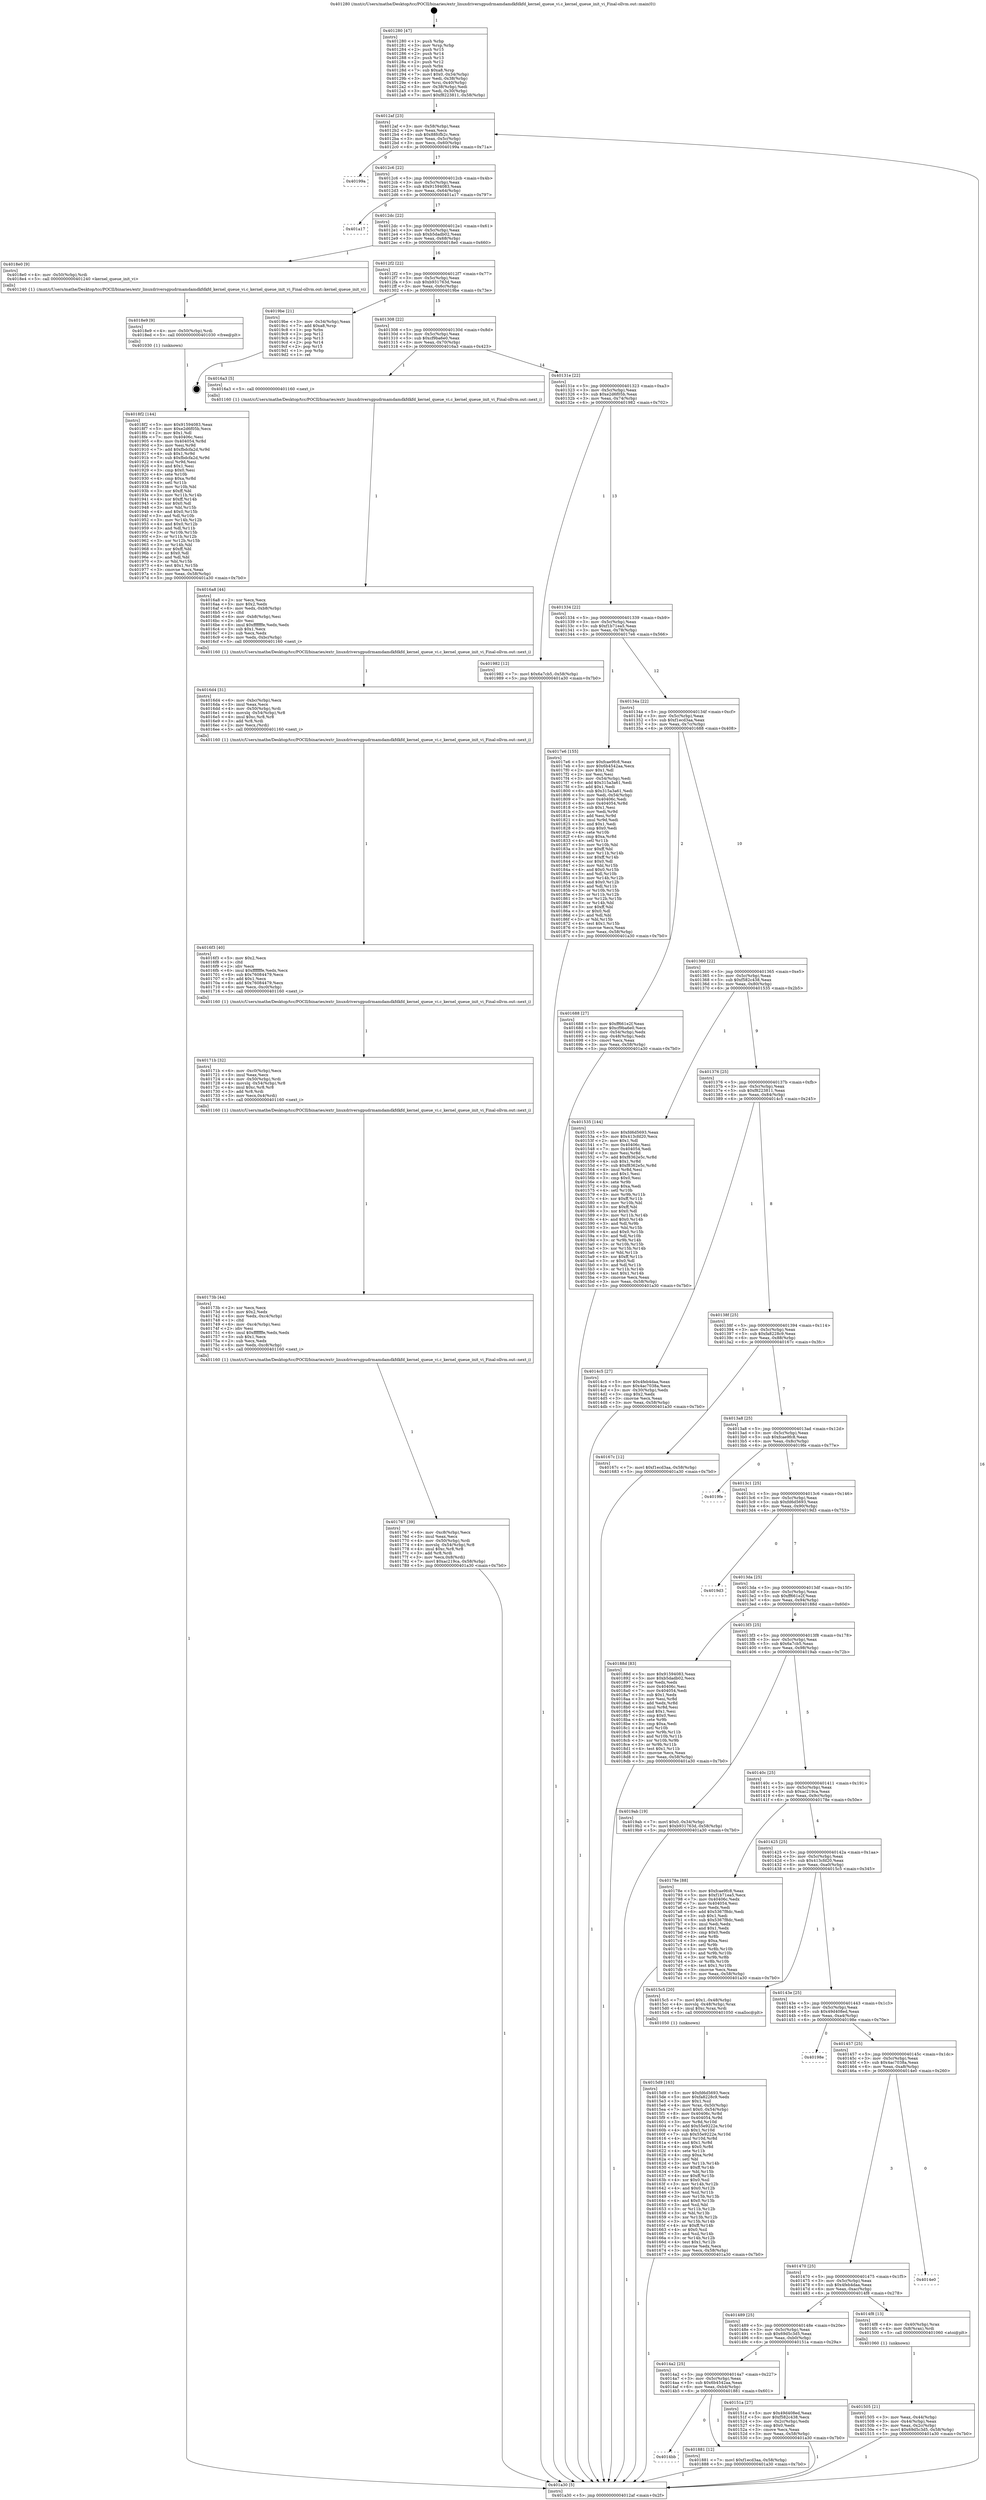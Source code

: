 digraph "0x401280" {
  label = "0x401280 (/mnt/c/Users/mathe/Desktop/tcc/POCII/binaries/extr_linuxdriversgpudrmamdamdkfdkfd_kernel_queue_vi.c_kernel_queue_init_vi_Final-ollvm.out::main(0))"
  labelloc = "t"
  node[shape=record]

  Entry [label="",width=0.3,height=0.3,shape=circle,fillcolor=black,style=filled]
  "0x4012af" [label="{
     0x4012af [23]\l
     | [instrs]\l
     &nbsp;&nbsp;0x4012af \<+3\>: mov -0x58(%rbp),%eax\l
     &nbsp;&nbsp;0x4012b2 \<+2\>: mov %eax,%ecx\l
     &nbsp;&nbsp;0x4012b4 \<+6\>: sub $0x88fcfb2c,%ecx\l
     &nbsp;&nbsp;0x4012ba \<+3\>: mov %eax,-0x5c(%rbp)\l
     &nbsp;&nbsp;0x4012bd \<+3\>: mov %ecx,-0x60(%rbp)\l
     &nbsp;&nbsp;0x4012c0 \<+6\>: je 000000000040199a \<main+0x71a\>\l
  }"]
  "0x40199a" [label="{
     0x40199a\l
  }", style=dashed]
  "0x4012c6" [label="{
     0x4012c6 [22]\l
     | [instrs]\l
     &nbsp;&nbsp;0x4012c6 \<+5\>: jmp 00000000004012cb \<main+0x4b\>\l
     &nbsp;&nbsp;0x4012cb \<+3\>: mov -0x5c(%rbp),%eax\l
     &nbsp;&nbsp;0x4012ce \<+5\>: sub $0x91594083,%eax\l
     &nbsp;&nbsp;0x4012d3 \<+3\>: mov %eax,-0x64(%rbp)\l
     &nbsp;&nbsp;0x4012d6 \<+6\>: je 0000000000401a17 \<main+0x797\>\l
  }"]
  Exit [label="",width=0.3,height=0.3,shape=circle,fillcolor=black,style=filled,peripheries=2]
  "0x401a17" [label="{
     0x401a17\l
  }", style=dashed]
  "0x4012dc" [label="{
     0x4012dc [22]\l
     | [instrs]\l
     &nbsp;&nbsp;0x4012dc \<+5\>: jmp 00000000004012e1 \<main+0x61\>\l
     &nbsp;&nbsp;0x4012e1 \<+3\>: mov -0x5c(%rbp),%eax\l
     &nbsp;&nbsp;0x4012e4 \<+5\>: sub $0xb5dadb02,%eax\l
     &nbsp;&nbsp;0x4012e9 \<+3\>: mov %eax,-0x68(%rbp)\l
     &nbsp;&nbsp;0x4012ec \<+6\>: je 00000000004018e0 \<main+0x660\>\l
  }"]
  "0x4018f2" [label="{
     0x4018f2 [144]\l
     | [instrs]\l
     &nbsp;&nbsp;0x4018f2 \<+5\>: mov $0x91594083,%eax\l
     &nbsp;&nbsp;0x4018f7 \<+5\>: mov $0xe2d6f05b,%ecx\l
     &nbsp;&nbsp;0x4018fc \<+2\>: mov $0x1,%dl\l
     &nbsp;&nbsp;0x4018fe \<+7\>: mov 0x40406c,%esi\l
     &nbsp;&nbsp;0x401905 \<+8\>: mov 0x404054,%r8d\l
     &nbsp;&nbsp;0x40190d \<+3\>: mov %esi,%r9d\l
     &nbsp;&nbsp;0x401910 \<+7\>: add $0xfbdcfa2d,%r9d\l
     &nbsp;&nbsp;0x401917 \<+4\>: sub $0x1,%r9d\l
     &nbsp;&nbsp;0x40191b \<+7\>: sub $0xfbdcfa2d,%r9d\l
     &nbsp;&nbsp;0x401922 \<+4\>: imul %r9d,%esi\l
     &nbsp;&nbsp;0x401926 \<+3\>: and $0x1,%esi\l
     &nbsp;&nbsp;0x401929 \<+3\>: cmp $0x0,%esi\l
     &nbsp;&nbsp;0x40192c \<+4\>: sete %r10b\l
     &nbsp;&nbsp;0x401930 \<+4\>: cmp $0xa,%r8d\l
     &nbsp;&nbsp;0x401934 \<+4\>: setl %r11b\l
     &nbsp;&nbsp;0x401938 \<+3\>: mov %r10b,%bl\l
     &nbsp;&nbsp;0x40193b \<+3\>: xor $0xff,%bl\l
     &nbsp;&nbsp;0x40193e \<+3\>: mov %r11b,%r14b\l
     &nbsp;&nbsp;0x401941 \<+4\>: xor $0xff,%r14b\l
     &nbsp;&nbsp;0x401945 \<+3\>: xor $0x0,%dl\l
     &nbsp;&nbsp;0x401948 \<+3\>: mov %bl,%r15b\l
     &nbsp;&nbsp;0x40194b \<+4\>: and $0x0,%r15b\l
     &nbsp;&nbsp;0x40194f \<+3\>: and %dl,%r10b\l
     &nbsp;&nbsp;0x401952 \<+3\>: mov %r14b,%r12b\l
     &nbsp;&nbsp;0x401955 \<+4\>: and $0x0,%r12b\l
     &nbsp;&nbsp;0x401959 \<+3\>: and %dl,%r11b\l
     &nbsp;&nbsp;0x40195c \<+3\>: or %r10b,%r15b\l
     &nbsp;&nbsp;0x40195f \<+3\>: or %r11b,%r12b\l
     &nbsp;&nbsp;0x401962 \<+3\>: xor %r12b,%r15b\l
     &nbsp;&nbsp;0x401965 \<+3\>: or %r14b,%bl\l
     &nbsp;&nbsp;0x401968 \<+3\>: xor $0xff,%bl\l
     &nbsp;&nbsp;0x40196b \<+3\>: or $0x0,%dl\l
     &nbsp;&nbsp;0x40196e \<+2\>: and %dl,%bl\l
     &nbsp;&nbsp;0x401970 \<+3\>: or %bl,%r15b\l
     &nbsp;&nbsp;0x401973 \<+4\>: test $0x1,%r15b\l
     &nbsp;&nbsp;0x401977 \<+3\>: cmovne %ecx,%eax\l
     &nbsp;&nbsp;0x40197a \<+3\>: mov %eax,-0x58(%rbp)\l
     &nbsp;&nbsp;0x40197d \<+5\>: jmp 0000000000401a30 \<main+0x7b0\>\l
  }"]
  "0x4018e0" [label="{
     0x4018e0 [9]\l
     | [instrs]\l
     &nbsp;&nbsp;0x4018e0 \<+4\>: mov -0x50(%rbp),%rdi\l
     &nbsp;&nbsp;0x4018e4 \<+5\>: call 0000000000401240 \<kernel_queue_init_vi\>\l
     | [calls]\l
     &nbsp;&nbsp;0x401240 \{1\} (/mnt/c/Users/mathe/Desktop/tcc/POCII/binaries/extr_linuxdriversgpudrmamdamdkfdkfd_kernel_queue_vi.c_kernel_queue_init_vi_Final-ollvm.out::kernel_queue_init_vi)\l
  }"]
  "0x4012f2" [label="{
     0x4012f2 [22]\l
     | [instrs]\l
     &nbsp;&nbsp;0x4012f2 \<+5\>: jmp 00000000004012f7 \<main+0x77\>\l
     &nbsp;&nbsp;0x4012f7 \<+3\>: mov -0x5c(%rbp),%eax\l
     &nbsp;&nbsp;0x4012fa \<+5\>: sub $0xb931763d,%eax\l
     &nbsp;&nbsp;0x4012ff \<+3\>: mov %eax,-0x6c(%rbp)\l
     &nbsp;&nbsp;0x401302 \<+6\>: je 00000000004019be \<main+0x73e\>\l
  }"]
  "0x4018e9" [label="{
     0x4018e9 [9]\l
     | [instrs]\l
     &nbsp;&nbsp;0x4018e9 \<+4\>: mov -0x50(%rbp),%rdi\l
     &nbsp;&nbsp;0x4018ed \<+5\>: call 0000000000401030 \<free@plt\>\l
     | [calls]\l
     &nbsp;&nbsp;0x401030 \{1\} (unknown)\l
  }"]
  "0x4019be" [label="{
     0x4019be [21]\l
     | [instrs]\l
     &nbsp;&nbsp;0x4019be \<+3\>: mov -0x34(%rbp),%eax\l
     &nbsp;&nbsp;0x4019c1 \<+7\>: add $0xa8,%rsp\l
     &nbsp;&nbsp;0x4019c8 \<+1\>: pop %rbx\l
     &nbsp;&nbsp;0x4019c9 \<+2\>: pop %r12\l
     &nbsp;&nbsp;0x4019cb \<+2\>: pop %r13\l
     &nbsp;&nbsp;0x4019cd \<+2\>: pop %r14\l
     &nbsp;&nbsp;0x4019cf \<+2\>: pop %r15\l
     &nbsp;&nbsp;0x4019d1 \<+1\>: pop %rbp\l
     &nbsp;&nbsp;0x4019d2 \<+1\>: ret\l
  }"]
  "0x401308" [label="{
     0x401308 [22]\l
     | [instrs]\l
     &nbsp;&nbsp;0x401308 \<+5\>: jmp 000000000040130d \<main+0x8d\>\l
     &nbsp;&nbsp;0x40130d \<+3\>: mov -0x5c(%rbp),%eax\l
     &nbsp;&nbsp;0x401310 \<+5\>: sub $0xcf9ba6e0,%eax\l
     &nbsp;&nbsp;0x401315 \<+3\>: mov %eax,-0x70(%rbp)\l
     &nbsp;&nbsp;0x401318 \<+6\>: je 00000000004016a3 \<main+0x423\>\l
  }"]
  "0x4014bb" [label="{
     0x4014bb\l
  }", style=dashed]
  "0x4016a3" [label="{
     0x4016a3 [5]\l
     | [instrs]\l
     &nbsp;&nbsp;0x4016a3 \<+5\>: call 0000000000401160 \<next_i\>\l
     | [calls]\l
     &nbsp;&nbsp;0x401160 \{1\} (/mnt/c/Users/mathe/Desktop/tcc/POCII/binaries/extr_linuxdriversgpudrmamdamdkfdkfd_kernel_queue_vi.c_kernel_queue_init_vi_Final-ollvm.out::next_i)\l
  }"]
  "0x40131e" [label="{
     0x40131e [22]\l
     | [instrs]\l
     &nbsp;&nbsp;0x40131e \<+5\>: jmp 0000000000401323 \<main+0xa3\>\l
     &nbsp;&nbsp;0x401323 \<+3\>: mov -0x5c(%rbp),%eax\l
     &nbsp;&nbsp;0x401326 \<+5\>: sub $0xe2d6f05b,%eax\l
     &nbsp;&nbsp;0x40132b \<+3\>: mov %eax,-0x74(%rbp)\l
     &nbsp;&nbsp;0x40132e \<+6\>: je 0000000000401982 \<main+0x702\>\l
  }"]
  "0x401881" [label="{
     0x401881 [12]\l
     | [instrs]\l
     &nbsp;&nbsp;0x401881 \<+7\>: movl $0xf1ecd3aa,-0x58(%rbp)\l
     &nbsp;&nbsp;0x401888 \<+5\>: jmp 0000000000401a30 \<main+0x7b0\>\l
  }"]
  "0x401982" [label="{
     0x401982 [12]\l
     | [instrs]\l
     &nbsp;&nbsp;0x401982 \<+7\>: movl $0x6a7cb5,-0x58(%rbp)\l
     &nbsp;&nbsp;0x401989 \<+5\>: jmp 0000000000401a30 \<main+0x7b0\>\l
  }"]
  "0x401334" [label="{
     0x401334 [22]\l
     | [instrs]\l
     &nbsp;&nbsp;0x401334 \<+5\>: jmp 0000000000401339 \<main+0xb9\>\l
     &nbsp;&nbsp;0x401339 \<+3\>: mov -0x5c(%rbp),%eax\l
     &nbsp;&nbsp;0x40133c \<+5\>: sub $0xf1b71ea5,%eax\l
     &nbsp;&nbsp;0x401341 \<+3\>: mov %eax,-0x78(%rbp)\l
     &nbsp;&nbsp;0x401344 \<+6\>: je 00000000004017e6 \<main+0x566\>\l
  }"]
  "0x401767" [label="{
     0x401767 [39]\l
     | [instrs]\l
     &nbsp;&nbsp;0x401767 \<+6\>: mov -0xc8(%rbp),%ecx\l
     &nbsp;&nbsp;0x40176d \<+3\>: imul %eax,%ecx\l
     &nbsp;&nbsp;0x401770 \<+4\>: mov -0x50(%rbp),%rdi\l
     &nbsp;&nbsp;0x401774 \<+4\>: movslq -0x54(%rbp),%r8\l
     &nbsp;&nbsp;0x401778 \<+4\>: imul $0xc,%r8,%r8\l
     &nbsp;&nbsp;0x40177c \<+3\>: add %r8,%rdi\l
     &nbsp;&nbsp;0x40177f \<+3\>: mov %ecx,0x8(%rdi)\l
     &nbsp;&nbsp;0x401782 \<+7\>: movl $0xac219ca,-0x58(%rbp)\l
     &nbsp;&nbsp;0x401789 \<+5\>: jmp 0000000000401a30 \<main+0x7b0\>\l
  }"]
  "0x4017e6" [label="{
     0x4017e6 [155]\l
     | [instrs]\l
     &nbsp;&nbsp;0x4017e6 \<+5\>: mov $0xfcae9fc8,%eax\l
     &nbsp;&nbsp;0x4017eb \<+5\>: mov $0x6b4542aa,%ecx\l
     &nbsp;&nbsp;0x4017f0 \<+2\>: mov $0x1,%dl\l
     &nbsp;&nbsp;0x4017f2 \<+2\>: xor %esi,%esi\l
     &nbsp;&nbsp;0x4017f4 \<+3\>: mov -0x54(%rbp),%edi\l
     &nbsp;&nbsp;0x4017f7 \<+6\>: add $0x315a3a61,%edi\l
     &nbsp;&nbsp;0x4017fd \<+3\>: add $0x1,%edi\l
     &nbsp;&nbsp;0x401800 \<+6\>: sub $0x315a3a61,%edi\l
     &nbsp;&nbsp;0x401806 \<+3\>: mov %edi,-0x54(%rbp)\l
     &nbsp;&nbsp;0x401809 \<+7\>: mov 0x40406c,%edi\l
     &nbsp;&nbsp;0x401810 \<+8\>: mov 0x404054,%r8d\l
     &nbsp;&nbsp;0x401818 \<+3\>: sub $0x1,%esi\l
     &nbsp;&nbsp;0x40181b \<+3\>: mov %edi,%r9d\l
     &nbsp;&nbsp;0x40181e \<+3\>: add %esi,%r9d\l
     &nbsp;&nbsp;0x401821 \<+4\>: imul %r9d,%edi\l
     &nbsp;&nbsp;0x401825 \<+3\>: and $0x1,%edi\l
     &nbsp;&nbsp;0x401828 \<+3\>: cmp $0x0,%edi\l
     &nbsp;&nbsp;0x40182b \<+4\>: sete %r10b\l
     &nbsp;&nbsp;0x40182f \<+4\>: cmp $0xa,%r8d\l
     &nbsp;&nbsp;0x401833 \<+4\>: setl %r11b\l
     &nbsp;&nbsp;0x401837 \<+3\>: mov %r10b,%bl\l
     &nbsp;&nbsp;0x40183a \<+3\>: xor $0xff,%bl\l
     &nbsp;&nbsp;0x40183d \<+3\>: mov %r11b,%r14b\l
     &nbsp;&nbsp;0x401840 \<+4\>: xor $0xff,%r14b\l
     &nbsp;&nbsp;0x401844 \<+3\>: xor $0x0,%dl\l
     &nbsp;&nbsp;0x401847 \<+3\>: mov %bl,%r15b\l
     &nbsp;&nbsp;0x40184a \<+4\>: and $0x0,%r15b\l
     &nbsp;&nbsp;0x40184e \<+3\>: and %dl,%r10b\l
     &nbsp;&nbsp;0x401851 \<+3\>: mov %r14b,%r12b\l
     &nbsp;&nbsp;0x401854 \<+4\>: and $0x0,%r12b\l
     &nbsp;&nbsp;0x401858 \<+3\>: and %dl,%r11b\l
     &nbsp;&nbsp;0x40185b \<+3\>: or %r10b,%r15b\l
     &nbsp;&nbsp;0x40185e \<+3\>: or %r11b,%r12b\l
     &nbsp;&nbsp;0x401861 \<+3\>: xor %r12b,%r15b\l
     &nbsp;&nbsp;0x401864 \<+3\>: or %r14b,%bl\l
     &nbsp;&nbsp;0x401867 \<+3\>: xor $0xff,%bl\l
     &nbsp;&nbsp;0x40186a \<+3\>: or $0x0,%dl\l
     &nbsp;&nbsp;0x40186d \<+2\>: and %dl,%bl\l
     &nbsp;&nbsp;0x40186f \<+3\>: or %bl,%r15b\l
     &nbsp;&nbsp;0x401872 \<+4\>: test $0x1,%r15b\l
     &nbsp;&nbsp;0x401876 \<+3\>: cmovne %ecx,%eax\l
     &nbsp;&nbsp;0x401879 \<+3\>: mov %eax,-0x58(%rbp)\l
     &nbsp;&nbsp;0x40187c \<+5\>: jmp 0000000000401a30 \<main+0x7b0\>\l
  }"]
  "0x40134a" [label="{
     0x40134a [22]\l
     | [instrs]\l
     &nbsp;&nbsp;0x40134a \<+5\>: jmp 000000000040134f \<main+0xcf\>\l
     &nbsp;&nbsp;0x40134f \<+3\>: mov -0x5c(%rbp),%eax\l
     &nbsp;&nbsp;0x401352 \<+5\>: sub $0xf1ecd3aa,%eax\l
     &nbsp;&nbsp;0x401357 \<+3\>: mov %eax,-0x7c(%rbp)\l
     &nbsp;&nbsp;0x40135a \<+6\>: je 0000000000401688 \<main+0x408\>\l
  }"]
  "0x40173b" [label="{
     0x40173b [44]\l
     | [instrs]\l
     &nbsp;&nbsp;0x40173b \<+2\>: xor %ecx,%ecx\l
     &nbsp;&nbsp;0x40173d \<+5\>: mov $0x2,%edx\l
     &nbsp;&nbsp;0x401742 \<+6\>: mov %edx,-0xc4(%rbp)\l
     &nbsp;&nbsp;0x401748 \<+1\>: cltd\l
     &nbsp;&nbsp;0x401749 \<+6\>: mov -0xc4(%rbp),%esi\l
     &nbsp;&nbsp;0x40174f \<+2\>: idiv %esi\l
     &nbsp;&nbsp;0x401751 \<+6\>: imul $0xfffffffe,%edx,%edx\l
     &nbsp;&nbsp;0x401757 \<+3\>: sub $0x1,%ecx\l
     &nbsp;&nbsp;0x40175a \<+2\>: sub %ecx,%edx\l
     &nbsp;&nbsp;0x40175c \<+6\>: mov %edx,-0xc8(%rbp)\l
     &nbsp;&nbsp;0x401762 \<+5\>: call 0000000000401160 \<next_i\>\l
     | [calls]\l
     &nbsp;&nbsp;0x401160 \{1\} (/mnt/c/Users/mathe/Desktop/tcc/POCII/binaries/extr_linuxdriversgpudrmamdamdkfdkfd_kernel_queue_vi.c_kernel_queue_init_vi_Final-ollvm.out::next_i)\l
  }"]
  "0x401688" [label="{
     0x401688 [27]\l
     | [instrs]\l
     &nbsp;&nbsp;0x401688 \<+5\>: mov $0xff661e2f,%eax\l
     &nbsp;&nbsp;0x40168d \<+5\>: mov $0xcf9ba6e0,%ecx\l
     &nbsp;&nbsp;0x401692 \<+3\>: mov -0x54(%rbp),%edx\l
     &nbsp;&nbsp;0x401695 \<+3\>: cmp -0x48(%rbp),%edx\l
     &nbsp;&nbsp;0x401698 \<+3\>: cmovl %ecx,%eax\l
     &nbsp;&nbsp;0x40169b \<+3\>: mov %eax,-0x58(%rbp)\l
     &nbsp;&nbsp;0x40169e \<+5\>: jmp 0000000000401a30 \<main+0x7b0\>\l
  }"]
  "0x401360" [label="{
     0x401360 [22]\l
     | [instrs]\l
     &nbsp;&nbsp;0x401360 \<+5\>: jmp 0000000000401365 \<main+0xe5\>\l
     &nbsp;&nbsp;0x401365 \<+3\>: mov -0x5c(%rbp),%eax\l
     &nbsp;&nbsp;0x401368 \<+5\>: sub $0xf582c438,%eax\l
     &nbsp;&nbsp;0x40136d \<+3\>: mov %eax,-0x80(%rbp)\l
     &nbsp;&nbsp;0x401370 \<+6\>: je 0000000000401535 \<main+0x2b5\>\l
  }"]
  "0x40171b" [label="{
     0x40171b [32]\l
     | [instrs]\l
     &nbsp;&nbsp;0x40171b \<+6\>: mov -0xc0(%rbp),%ecx\l
     &nbsp;&nbsp;0x401721 \<+3\>: imul %eax,%ecx\l
     &nbsp;&nbsp;0x401724 \<+4\>: mov -0x50(%rbp),%rdi\l
     &nbsp;&nbsp;0x401728 \<+4\>: movslq -0x54(%rbp),%r8\l
     &nbsp;&nbsp;0x40172c \<+4\>: imul $0xc,%r8,%r8\l
     &nbsp;&nbsp;0x401730 \<+3\>: add %r8,%rdi\l
     &nbsp;&nbsp;0x401733 \<+3\>: mov %ecx,0x4(%rdi)\l
     &nbsp;&nbsp;0x401736 \<+5\>: call 0000000000401160 \<next_i\>\l
     | [calls]\l
     &nbsp;&nbsp;0x401160 \{1\} (/mnt/c/Users/mathe/Desktop/tcc/POCII/binaries/extr_linuxdriversgpudrmamdamdkfdkfd_kernel_queue_vi.c_kernel_queue_init_vi_Final-ollvm.out::next_i)\l
  }"]
  "0x401535" [label="{
     0x401535 [144]\l
     | [instrs]\l
     &nbsp;&nbsp;0x401535 \<+5\>: mov $0xfd6d5693,%eax\l
     &nbsp;&nbsp;0x40153a \<+5\>: mov $0x413cfd20,%ecx\l
     &nbsp;&nbsp;0x40153f \<+2\>: mov $0x1,%dl\l
     &nbsp;&nbsp;0x401541 \<+7\>: mov 0x40406c,%esi\l
     &nbsp;&nbsp;0x401548 \<+7\>: mov 0x404054,%edi\l
     &nbsp;&nbsp;0x40154f \<+3\>: mov %esi,%r8d\l
     &nbsp;&nbsp;0x401552 \<+7\>: add $0xf8362e5c,%r8d\l
     &nbsp;&nbsp;0x401559 \<+4\>: sub $0x1,%r8d\l
     &nbsp;&nbsp;0x40155d \<+7\>: sub $0xf8362e5c,%r8d\l
     &nbsp;&nbsp;0x401564 \<+4\>: imul %r8d,%esi\l
     &nbsp;&nbsp;0x401568 \<+3\>: and $0x1,%esi\l
     &nbsp;&nbsp;0x40156b \<+3\>: cmp $0x0,%esi\l
     &nbsp;&nbsp;0x40156e \<+4\>: sete %r9b\l
     &nbsp;&nbsp;0x401572 \<+3\>: cmp $0xa,%edi\l
     &nbsp;&nbsp;0x401575 \<+4\>: setl %r10b\l
     &nbsp;&nbsp;0x401579 \<+3\>: mov %r9b,%r11b\l
     &nbsp;&nbsp;0x40157c \<+4\>: xor $0xff,%r11b\l
     &nbsp;&nbsp;0x401580 \<+3\>: mov %r10b,%bl\l
     &nbsp;&nbsp;0x401583 \<+3\>: xor $0xff,%bl\l
     &nbsp;&nbsp;0x401586 \<+3\>: xor $0x0,%dl\l
     &nbsp;&nbsp;0x401589 \<+3\>: mov %r11b,%r14b\l
     &nbsp;&nbsp;0x40158c \<+4\>: and $0x0,%r14b\l
     &nbsp;&nbsp;0x401590 \<+3\>: and %dl,%r9b\l
     &nbsp;&nbsp;0x401593 \<+3\>: mov %bl,%r15b\l
     &nbsp;&nbsp;0x401596 \<+4\>: and $0x0,%r15b\l
     &nbsp;&nbsp;0x40159a \<+3\>: and %dl,%r10b\l
     &nbsp;&nbsp;0x40159d \<+3\>: or %r9b,%r14b\l
     &nbsp;&nbsp;0x4015a0 \<+3\>: or %r10b,%r15b\l
     &nbsp;&nbsp;0x4015a3 \<+3\>: xor %r15b,%r14b\l
     &nbsp;&nbsp;0x4015a6 \<+3\>: or %bl,%r11b\l
     &nbsp;&nbsp;0x4015a9 \<+4\>: xor $0xff,%r11b\l
     &nbsp;&nbsp;0x4015ad \<+3\>: or $0x0,%dl\l
     &nbsp;&nbsp;0x4015b0 \<+3\>: and %dl,%r11b\l
     &nbsp;&nbsp;0x4015b3 \<+3\>: or %r11b,%r14b\l
     &nbsp;&nbsp;0x4015b6 \<+4\>: test $0x1,%r14b\l
     &nbsp;&nbsp;0x4015ba \<+3\>: cmovne %ecx,%eax\l
     &nbsp;&nbsp;0x4015bd \<+3\>: mov %eax,-0x58(%rbp)\l
     &nbsp;&nbsp;0x4015c0 \<+5\>: jmp 0000000000401a30 \<main+0x7b0\>\l
  }"]
  "0x401376" [label="{
     0x401376 [25]\l
     | [instrs]\l
     &nbsp;&nbsp;0x401376 \<+5\>: jmp 000000000040137b \<main+0xfb\>\l
     &nbsp;&nbsp;0x40137b \<+3\>: mov -0x5c(%rbp),%eax\l
     &nbsp;&nbsp;0x40137e \<+5\>: sub $0xf8223811,%eax\l
     &nbsp;&nbsp;0x401383 \<+6\>: mov %eax,-0x84(%rbp)\l
     &nbsp;&nbsp;0x401389 \<+6\>: je 00000000004014c5 \<main+0x245\>\l
  }"]
  "0x4016f3" [label="{
     0x4016f3 [40]\l
     | [instrs]\l
     &nbsp;&nbsp;0x4016f3 \<+5\>: mov $0x2,%ecx\l
     &nbsp;&nbsp;0x4016f8 \<+1\>: cltd\l
     &nbsp;&nbsp;0x4016f9 \<+2\>: idiv %ecx\l
     &nbsp;&nbsp;0x4016fb \<+6\>: imul $0xfffffffe,%edx,%ecx\l
     &nbsp;&nbsp;0x401701 \<+6\>: sub $0x76084479,%ecx\l
     &nbsp;&nbsp;0x401707 \<+3\>: add $0x1,%ecx\l
     &nbsp;&nbsp;0x40170a \<+6\>: add $0x76084479,%ecx\l
     &nbsp;&nbsp;0x401710 \<+6\>: mov %ecx,-0xc0(%rbp)\l
     &nbsp;&nbsp;0x401716 \<+5\>: call 0000000000401160 \<next_i\>\l
     | [calls]\l
     &nbsp;&nbsp;0x401160 \{1\} (/mnt/c/Users/mathe/Desktop/tcc/POCII/binaries/extr_linuxdriversgpudrmamdamdkfdkfd_kernel_queue_vi.c_kernel_queue_init_vi_Final-ollvm.out::next_i)\l
  }"]
  "0x4014c5" [label="{
     0x4014c5 [27]\l
     | [instrs]\l
     &nbsp;&nbsp;0x4014c5 \<+5\>: mov $0x4feb4daa,%eax\l
     &nbsp;&nbsp;0x4014ca \<+5\>: mov $0x4ac7038a,%ecx\l
     &nbsp;&nbsp;0x4014cf \<+3\>: mov -0x30(%rbp),%edx\l
     &nbsp;&nbsp;0x4014d2 \<+3\>: cmp $0x2,%edx\l
     &nbsp;&nbsp;0x4014d5 \<+3\>: cmovne %ecx,%eax\l
     &nbsp;&nbsp;0x4014d8 \<+3\>: mov %eax,-0x58(%rbp)\l
     &nbsp;&nbsp;0x4014db \<+5\>: jmp 0000000000401a30 \<main+0x7b0\>\l
  }"]
  "0x40138f" [label="{
     0x40138f [25]\l
     | [instrs]\l
     &nbsp;&nbsp;0x40138f \<+5\>: jmp 0000000000401394 \<main+0x114\>\l
     &nbsp;&nbsp;0x401394 \<+3\>: mov -0x5c(%rbp),%eax\l
     &nbsp;&nbsp;0x401397 \<+5\>: sub $0xfa8228c9,%eax\l
     &nbsp;&nbsp;0x40139c \<+6\>: mov %eax,-0x88(%rbp)\l
     &nbsp;&nbsp;0x4013a2 \<+6\>: je 000000000040167c \<main+0x3fc\>\l
  }"]
  "0x401a30" [label="{
     0x401a30 [5]\l
     | [instrs]\l
     &nbsp;&nbsp;0x401a30 \<+5\>: jmp 00000000004012af \<main+0x2f\>\l
  }"]
  "0x401280" [label="{
     0x401280 [47]\l
     | [instrs]\l
     &nbsp;&nbsp;0x401280 \<+1\>: push %rbp\l
     &nbsp;&nbsp;0x401281 \<+3\>: mov %rsp,%rbp\l
     &nbsp;&nbsp;0x401284 \<+2\>: push %r15\l
     &nbsp;&nbsp;0x401286 \<+2\>: push %r14\l
     &nbsp;&nbsp;0x401288 \<+2\>: push %r13\l
     &nbsp;&nbsp;0x40128a \<+2\>: push %r12\l
     &nbsp;&nbsp;0x40128c \<+1\>: push %rbx\l
     &nbsp;&nbsp;0x40128d \<+7\>: sub $0xa8,%rsp\l
     &nbsp;&nbsp;0x401294 \<+7\>: movl $0x0,-0x34(%rbp)\l
     &nbsp;&nbsp;0x40129b \<+3\>: mov %edi,-0x38(%rbp)\l
     &nbsp;&nbsp;0x40129e \<+4\>: mov %rsi,-0x40(%rbp)\l
     &nbsp;&nbsp;0x4012a2 \<+3\>: mov -0x38(%rbp),%edi\l
     &nbsp;&nbsp;0x4012a5 \<+3\>: mov %edi,-0x30(%rbp)\l
     &nbsp;&nbsp;0x4012a8 \<+7\>: movl $0xf8223811,-0x58(%rbp)\l
  }"]
  "0x4016d4" [label="{
     0x4016d4 [31]\l
     | [instrs]\l
     &nbsp;&nbsp;0x4016d4 \<+6\>: mov -0xbc(%rbp),%ecx\l
     &nbsp;&nbsp;0x4016da \<+3\>: imul %eax,%ecx\l
     &nbsp;&nbsp;0x4016dd \<+4\>: mov -0x50(%rbp),%rdi\l
     &nbsp;&nbsp;0x4016e1 \<+4\>: movslq -0x54(%rbp),%r8\l
     &nbsp;&nbsp;0x4016e5 \<+4\>: imul $0xc,%r8,%r8\l
     &nbsp;&nbsp;0x4016e9 \<+3\>: add %r8,%rdi\l
     &nbsp;&nbsp;0x4016ec \<+2\>: mov %ecx,(%rdi)\l
     &nbsp;&nbsp;0x4016ee \<+5\>: call 0000000000401160 \<next_i\>\l
     | [calls]\l
     &nbsp;&nbsp;0x401160 \{1\} (/mnt/c/Users/mathe/Desktop/tcc/POCII/binaries/extr_linuxdriversgpudrmamdamdkfdkfd_kernel_queue_vi.c_kernel_queue_init_vi_Final-ollvm.out::next_i)\l
  }"]
  "0x40167c" [label="{
     0x40167c [12]\l
     | [instrs]\l
     &nbsp;&nbsp;0x40167c \<+7\>: movl $0xf1ecd3aa,-0x58(%rbp)\l
     &nbsp;&nbsp;0x401683 \<+5\>: jmp 0000000000401a30 \<main+0x7b0\>\l
  }"]
  "0x4013a8" [label="{
     0x4013a8 [25]\l
     | [instrs]\l
     &nbsp;&nbsp;0x4013a8 \<+5\>: jmp 00000000004013ad \<main+0x12d\>\l
     &nbsp;&nbsp;0x4013ad \<+3\>: mov -0x5c(%rbp),%eax\l
     &nbsp;&nbsp;0x4013b0 \<+5\>: sub $0xfcae9fc8,%eax\l
     &nbsp;&nbsp;0x4013b5 \<+6\>: mov %eax,-0x8c(%rbp)\l
     &nbsp;&nbsp;0x4013bb \<+6\>: je 00000000004019fe \<main+0x77e\>\l
  }"]
  "0x4016a8" [label="{
     0x4016a8 [44]\l
     | [instrs]\l
     &nbsp;&nbsp;0x4016a8 \<+2\>: xor %ecx,%ecx\l
     &nbsp;&nbsp;0x4016aa \<+5\>: mov $0x2,%edx\l
     &nbsp;&nbsp;0x4016af \<+6\>: mov %edx,-0xb8(%rbp)\l
     &nbsp;&nbsp;0x4016b5 \<+1\>: cltd\l
     &nbsp;&nbsp;0x4016b6 \<+6\>: mov -0xb8(%rbp),%esi\l
     &nbsp;&nbsp;0x4016bc \<+2\>: idiv %esi\l
     &nbsp;&nbsp;0x4016be \<+6\>: imul $0xfffffffe,%edx,%edx\l
     &nbsp;&nbsp;0x4016c4 \<+3\>: sub $0x1,%ecx\l
     &nbsp;&nbsp;0x4016c7 \<+2\>: sub %ecx,%edx\l
     &nbsp;&nbsp;0x4016c9 \<+6\>: mov %edx,-0xbc(%rbp)\l
     &nbsp;&nbsp;0x4016cf \<+5\>: call 0000000000401160 \<next_i\>\l
     | [calls]\l
     &nbsp;&nbsp;0x401160 \{1\} (/mnt/c/Users/mathe/Desktop/tcc/POCII/binaries/extr_linuxdriversgpudrmamdamdkfdkfd_kernel_queue_vi.c_kernel_queue_init_vi_Final-ollvm.out::next_i)\l
  }"]
  "0x4019fe" [label="{
     0x4019fe\l
  }", style=dashed]
  "0x4013c1" [label="{
     0x4013c1 [25]\l
     | [instrs]\l
     &nbsp;&nbsp;0x4013c1 \<+5\>: jmp 00000000004013c6 \<main+0x146\>\l
     &nbsp;&nbsp;0x4013c6 \<+3\>: mov -0x5c(%rbp),%eax\l
     &nbsp;&nbsp;0x4013c9 \<+5\>: sub $0xfd6d5693,%eax\l
     &nbsp;&nbsp;0x4013ce \<+6\>: mov %eax,-0x90(%rbp)\l
     &nbsp;&nbsp;0x4013d4 \<+6\>: je 00000000004019d3 \<main+0x753\>\l
  }"]
  "0x4015d9" [label="{
     0x4015d9 [163]\l
     | [instrs]\l
     &nbsp;&nbsp;0x4015d9 \<+5\>: mov $0xfd6d5693,%ecx\l
     &nbsp;&nbsp;0x4015de \<+5\>: mov $0xfa8228c9,%edx\l
     &nbsp;&nbsp;0x4015e3 \<+3\>: mov $0x1,%sil\l
     &nbsp;&nbsp;0x4015e6 \<+4\>: mov %rax,-0x50(%rbp)\l
     &nbsp;&nbsp;0x4015ea \<+7\>: movl $0x0,-0x54(%rbp)\l
     &nbsp;&nbsp;0x4015f1 \<+8\>: mov 0x40406c,%r8d\l
     &nbsp;&nbsp;0x4015f9 \<+8\>: mov 0x404054,%r9d\l
     &nbsp;&nbsp;0x401601 \<+3\>: mov %r8d,%r10d\l
     &nbsp;&nbsp;0x401604 \<+7\>: add $0x55e9222e,%r10d\l
     &nbsp;&nbsp;0x40160b \<+4\>: sub $0x1,%r10d\l
     &nbsp;&nbsp;0x40160f \<+7\>: sub $0x55e9222e,%r10d\l
     &nbsp;&nbsp;0x401616 \<+4\>: imul %r10d,%r8d\l
     &nbsp;&nbsp;0x40161a \<+4\>: and $0x1,%r8d\l
     &nbsp;&nbsp;0x40161e \<+4\>: cmp $0x0,%r8d\l
     &nbsp;&nbsp;0x401622 \<+4\>: sete %r11b\l
     &nbsp;&nbsp;0x401626 \<+4\>: cmp $0xa,%r9d\l
     &nbsp;&nbsp;0x40162a \<+3\>: setl %bl\l
     &nbsp;&nbsp;0x40162d \<+3\>: mov %r11b,%r14b\l
     &nbsp;&nbsp;0x401630 \<+4\>: xor $0xff,%r14b\l
     &nbsp;&nbsp;0x401634 \<+3\>: mov %bl,%r15b\l
     &nbsp;&nbsp;0x401637 \<+4\>: xor $0xff,%r15b\l
     &nbsp;&nbsp;0x40163b \<+4\>: xor $0x0,%sil\l
     &nbsp;&nbsp;0x40163f \<+3\>: mov %r14b,%r12b\l
     &nbsp;&nbsp;0x401642 \<+4\>: and $0x0,%r12b\l
     &nbsp;&nbsp;0x401646 \<+3\>: and %sil,%r11b\l
     &nbsp;&nbsp;0x401649 \<+3\>: mov %r15b,%r13b\l
     &nbsp;&nbsp;0x40164c \<+4\>: and $0x0,%r13b\l
     &nbsp;&nbsp;0x401650 \<+3\>: and %sil,%bl\l
     &nbsp;&nbsp;0x401653 \<+3\>: or %r11b,%r12b\l
     &nbsp;&nbsp;0x401656 \<+3\>: or %bl,%r13b\l
     &nbsp;&nbsp;0x401659 \<+3\>: xor %r13b,%r12b\l
     &nbsp;&nbsp;0x40165c \<+3\>: or %r15b,%r14b\l
     &nbsp;&nbsp;0x40165f \<+4\>: xor $0xff,%r14b\l
     &nbsp;&nbsp;0x401663 \<+4\>: or $0x0,%sil\l
     &nbsp;&nbsp;0x401667 \<+3\>: and %sil,%r14b\l
     &nbsp;&nbsp;0x40166a \<+3\>: or %r14b,%r12b\l
     &nbsp;&nbsp;0x40166d \<+4\>: test $0x1,%r12b\l
     &nbsp;&nbsp;0x401671 \<+3\>: cmovne %edx,%ecx\l
     &nbsp;&nbsp;0x401674 \<+3\>: mov %ecx,-0x58(%rbp)\l
     &nbsp;&nbsp;0x401677 \<+5\>: jmp 0000000000401a30 \<main+0x7b0\>\l
  }"]
  "0x4019d3" [label="{
     0x4019d3\l
  }", style=dashed]
  "0x4013da" [label="{
     0x4013da [25]\l
     | [instrs]\l
     &nbsp;&nbsp;0x4013da \<+5\>: jmp 00000000004013df \<main+0x15f\>\l
     &nbsp;&nbsp;0x4013df \<+3\>: mov -0x5c(%rbp),%eax\l
     &nbsp;&nbsp;0x4013e2 \<+5\>: sub $0xff661e2f,%eax\l
     &nbsp;&nbsp;0x4013e7 \<+6\>: mov %eax,-0x94(%rbp)\l
     &nbsp;&nbsp;0x4013ed \<+6\>: je 000000000040188d \<main+0x60d\>\l
  }"]
  "0x4014a2" [label="{
     0x4014a2 [25]\l
     | [instrs]\l
     &nbsp;&nbsp;0x4014a2 \<+5\>: jmp 00000000004014a7 \<main+0x227\>\l
     &nbsp;&nbsp;0x4014a7 \<+3\>: mov -0x5c(%rbp),%eax\l
     &nbsp;&nbsp;0x4014aa \<+5\>: sub $0x6b4542aa,%eax\l
     &nbsp;&nbsp;0x4014af \<+6\>: mov %eax,-0xb4(%rbp)\l
     &nbsp;&nbsp;0x4014b5 \<+6\>: je 0000000000401881 \<main+0x601\>\l
  }"]
  "0x40188d" [label="{
     0x40188d [83]\l
     | [instrs]\l
     &nbsp;&nbsp;0x40188d \<+5\>: mov $0x91594083,%eax\l
     &nbsp;&nbsp;0x401892 \<+5\>: mov $0xb5dadb02,%ecx\l
     &nbsp;&nbsp;0x401897 \<+2\>: xor %edx,%edx\l
     &nbsp;&nbsp;0x401899 \<+7\>: mov 0x40406c,%esi\l
     &nbsp;&nbsp;0x4018a0 \<+7\>: mov 0x404054,%edi\l
     &nbsp;&nbsp;0x4018a7 \<+3\>: sub $0x1,%edx\l
     &nbsp;&nbsp;0x4018aa \<+3\>: mov %esi,%r8d\l
     &nbsp;&nbsp;0x4018ad \<+3\>: add %edx,%r8d\l
     &nbsp;&nbsp;0x4018b0 \<+4\>: imul %r8d,%esi\l
     &nbsp;&nbsp;0x4018b4 \<+3\>: and $0x1,%esi\l
     &nbsp;&nbsp;0x4018b7 \<+3\>: cmp $0x0,%esi\l
     &nbsp;&nbsp;0x4018ba \<+4\>: sete %r9b\l
     &nbsp;&nbsp;0x4018be \<+3\>: cmp $0xa,%edi\l
     &nbsp;&nbsp;0x4018c1 \<+4\>: setl %r10b\l
     &nbsp;&nbsp;0x4018c5 \<+3\>: mov %r9b,%r11b\l
     &nbsp;&nbsp;0x4018c8 \<+3\>: and %r10b,%r11b\l
     &nbsp;&nbsp;0x4018cb \<+3\>: xor %r10b,%r9b\l
     &nbsp;&nbsp;0x4018ce \<+3\>: or %r9b,%r11b\l
     &nbsp;&nbsp;0x4018d1 \<+4\>: test $0x1,%r11b\l
     &nbsp;&nbsp;0x4018d5 \<+3\>: cmovne %ecx,%eax\l
     &nbsp;&nbsp;0x4018d8 \<+3\>: mov %eax,-0x58(%rbp)\l
     &nbsp;&nbsp;0x4018db \<+5\>: jmp 0000000000401a30 \<main+0x7b0\>\l
  }"]
  "0x4013f3" [label="{
     0x4013f3 [25]\l
     | [instrs]\l
     &nbsp;&nbsp;0x4013f3 \<+5\>: jmp 00000000004013f8 \<main+0x178\>\l
     &nbsp;&nbsp;0x4013f8 \<+3\>: mov -0x5c(%rbp),%eax\l
     &nbsp;&nbsp;0x4013fb \<+5\>: sub $0x6a7cb5,%eax\l
     &nbsp;&nbsp;0x401400 \<+6\>: mov %eax,-0x98(%rbp)\l
     &nbsp;&nbsp;0x401406 \<+6\>: je 00000000004019ab \<main+0x72b\>\l
  }"]
  "0x40151a" [label="{
     0x40151a [27]\l
     | [instrs]\l
     &nbsp;&nbsp;0x40151a \<+5\>: mov $0x49d408ed,%eax\l
     &nbsp;&nbsp;0x40151f \<+5\>: mov $0xf582c438,%ecx\l
     &nbsp;&nbsp;0x401524 \<+3\>: mov -0x2c(%rbp),%edx\l
     &nbsp;&nbsp;0x401527 \<+3\>: cmp $0x0,%edx\l
     &nbsp;&nbsp;0x40152a \<+3\>: cmove %ecx,%eax\l
     &nbsp;&nbsp;0x40152d \<+3\>: mov %eax,-0x58(%rbp)\l
     &nbsp;&nbsp;0x401530 \<+5\>: jmp 0000000000401a30 \<main+0x7b0\>\l
  }"]
  "0x4019ab" [label="{
     0x4019ab [19]\l
     | [instrs]\l
     &nbsp;&nbsp;0x4019ab \<+7\>: movl $0x0,-0x34(%rbp)\l
     &nbsp;&nbsp;0x4019b2 \<+7\>: movl $0xb931763d,-0x58(%rbp)\l
     &nbsp;&nbsp;0x4019b9 \<+5\>: jmp 0000000000401a30 \<main+0x7b0\>\l
  }"]
  "0x40140c" [label="{
     0x40140c [25]\l
     | [instrs]\l
     &nbsp;&nbsp;0x40140c \<+5\>: jmp 0000000000401411 \<main+0x191\>\l
     &nbsp;&nbsp;0x401411 \<+3\>: mov -0x5c(%rbp),%eax\l
     &nbsp;&nbsp;0x401414 \<+5\>: sub $0xac219ca,%eax\l
     &nbsp;&nbsp;0x401419 \<+6\>: mov %eax,-0x9c(%rbp)\l
     &nbsp;&nbsp;0x40141f \<+6\>: je 000000000040178e \<main+0x50e\>\l
  }"]
  "0x401505" [label="{
     0x401505 [21]\l
     | [instrs]\l
     &nbsp;&nbsp;0x401505 \<+3\>: mov %eax,-0x44(%rbp)\l
     &nbsp;&nbsp;0x401508 \<+3\>: mov -0x44(%rbp),%eax\l
     &nbsp;&nbsp;0x40150b \<+3\>: mov %eax,-0x2c(%rbp)\l
     &nbsp;&nbsp;0x40150e \<+7\>: movl $0x69d5c3d5,-0x58(%rbp)\l
     &nbsp;&nbsp;0x401515 \<+5\>: jmp 0000000000401a30 \<main+0x7b0\>\l
  }"]
  "0x40178e" [label="{
     0x40178e [88]\l
     | [instrs]\l
     &nbsp;&nbsp;0x40178e \<+5\>: mov $0xfcae9fc8,%eax\l
     &nbsp;&nbsp;0x401793 \<+5\>: mov $0xf1b71ea5,%ecx\l
     &nbsp;&nbsp;0x401798 \<+7\>: mov 0x40406c,%edx\l
     &nbsp;&nbsp;0x40179f \<+7\>: mov 0x404054,%esi\l
     &nbsp;&nbsp;0x4017a6 \<+2\>: mov %edx,%edi\l
     &nbsp;&nbsp;0x4017a8 \<+6\>: add $0x5367f8dc,%edi\l
     &nbsp;&nbsp;0x4017ae \<+3\>: sub $0x1,%edi\l
     &nbsp;&nbsp;0x4017b1 \<+6\>: sub $0x5367f8dc,%edi\l
     &nbsp;&nbsp;0x4017b7 \<+3\>: imul %edi,%edx\l
     &nbsp;&nbsp;0x4017ba \<+3\>: and $0x1,%edx\l
     &nbsp;&nbsp;0x4017bd \<+3\>: cmp $0x0,%edx\l
     &nbsp;&nbsp;0x4017c0 \<+4\>: sete %r8b\l
     &nbsp;&nbsp;0x4017c4 \<+3\>: cmp $0xa,%esi\l
     &nbsp;&nbsp;0x4017c7 \<+4\>: setl %r9b\l
     &nbsp;&nbsp;0x4017cb \<+3\>: mov %r8b,%r10b\l
     &nbsp;&nbsp;0x4017ce \<+3\>: and %r9b,%r10b\l
     &nbsp;&nbsp;0x4017d1 \<+3\>: xor %r9b,%r8b\l
     &nbsp;&nbsp;0x4017d4 \<+3\>: or %r8b,%r10b\l
     &nbsp;&nbsp;0x4017d7 \<+4\>: test $0x1,%r10b\l
     &nbsp;&nbsp;0x4017db \<+3\>: cmovne %ecx,%eax\l
     &nbsp;&nbsp;0x4017de \<+3\>: mov %eax,-0x58(%rbp)\l
     &nbsp;&nbsp;0x4017e1 \<+5\>: jmp 0000000000401a30 \<main+0x7b0\>\l
  }"]
  "0x401425" [label="{
     0x401425 [25]\l
     | [instrs]\l
     &nbsp;&nbsp;0x401425 \<+5\>: jmp 000000000040142a \<main+0x1aa\>\l
     &nbsp;&nbsp;0x40142a \<+3\>: mov -0x5c(%rbp),%eax\l
     &nbsp;&nbsp;0x40142d \<+5\>: sub $0x413cfd20,%eax\l
     &nbsp;&nbsp;0x401432 \<+6\>: mov %eax,-0xa0(%rbp)\l
     &nbsp;&nbsp;0x401438 \<+6\>: je 00000000004015c5 \<main+0x345\>\l
  }"]
  "0x401489" [label="{
     0x401489 [25]\l
     | [instrs]\l
     &nbsp;&nbsp;0x401489 \<+5\>: jmp 000000000040148e \<main+0x20e\>\l
     &nbsp;&nbsp;0x40148e \<+3\>: mov -0x5c(%rbp),%eax\l
     &nbsp;&nbsp;0x401491 \<+5\>: sub $0x69d5c3d5,%eax\l
     &nbsp;&nbsp;0x401496 \<+6\>: mov %eax,-0xb0(%rbp)\l
     &nbsp;&nbsp;0x40149c \<+6\>: je 000000000040151a \<main+0x29a\>\l
  }"]
  "0x4015c5" [label="{
     0x4015c5 [20]\l
     | [instrs]\l
     &nbsp;&nbsp;0x4015c5 \<+7\>: movl $0x1,-0x48(%rbp)\l
     &nbsp;&nbsp;0x4015cc \<+4\>: movslq -0x48(%rbp),%rax\l
     &nbsp;&nbsp;0x4015d0 \<+4\>: imul $0xc,%rax,%rdi\l
     &nbsp;&nbsp;0x4015d4 \<+5\>: call 0000000000401050 \<malloc@plt\>\l
     | [calls]\l
     &nbsp;&nbsp;0x401050 \{1\} (unknown)\l
  }"]
  "0x40143e" [label="{
     0x40143e [25]\l
     | [instrs]\l
     &nbsp;&nbsp;0x40143e \<+5\>: jmp 0000000000401443 \<main+0x1c3\>\l
     &nbsp;&nbsp;0x401443 \<+3\>: mov -0x5c(%rbp),%eax\l
     &nbsp;&nbsp;0x401446 \<+5\>: sub $0x49d408ed,%eax\l
     &nbsp;&nbsp;0x40144b \<+6\>: mov %eax,-0xa4(%rbp)\l
     &nbsp;&nbsp;0x401451 \<+6\>: je 000000000040198e \<main+0x70e\>\l
  }"]
  "0x4014f8" [label="{
     0x4014f8 [13]\l
     | [instrs]\l
     &nbsp;&nbsp;0x4014f8 \<+4\>: mov -0x40(%rbp),%rax\l
     &nbsp;&nbsp;0x4014fc \<+4\>: mov 0x8(%rax),%rdi\l
     &nbsp;&nbsp;0x401500 \<+5\>: call 0000000000401060 \<atoi@plt\>\l
     | [calls]\l
     &nbsp;&nbsp;0x401060 \{1\} (unknown)\l
  }"]
  "0x40198e" [label="{
     0x40198e\l
  }", style=dashed]
  "0x401457" [label="{
     0x401457 [25]\l
     | [instrs]\l
     &nbsp;&nbsp;0x401457 \<+5\>: jmp 000000000040145c \<main+0x1dc\>\l
     &nbsp;&nbsp;0x40145c \<+3\>: mov -0x5c(%rbp),%eax\l
     &nbsp;&nbsp;0x40145f \<+5\>: sub $0x4ac7038a,%eax\l
     &nbsp;&nbsp;0x401464 \<+6\>: mov %eax,-0xa8(%rbp)\l
     &nbsp;&nbsp;0x40146a \<+6\>: je 00000000004014e0 \<main+0x260\>\l
  }"]
  "0x401470" [label="{
     0x401470 [25]\l
     | [instrs]\l
     &nbsp;&nbsp;0x401470 \<+5\>: jmp 0000000000401475 \<main+0x1f5\>\l
     &nbsp;&nbsp;0x401475 \<+3\>: mov -0x5c(%rbp),%eax\l
     &nbsp;&nbsp;0x401478 \<+5\>: sub $0x4feb4daa,%eax\l
     &nbsp;&nbsp;0x40147d \<+6\>: mov %eax,-0xac(%rbp)\l
     &nbsp;&nbsp;0x401483 \<+6\>: je 00000000004014f8 \<main+0x278\>\l
  }"]
  "0x4014e0" [label="{
     0x4014e0\l
  }", style=dashed]
  Entry -> "0x401280" [label=" 1"]
  "0x4012af" -> "0x40199a" [label=" 0"]
  "0x4012af" -> "0x4012c6" [label=" 17"]
  "0x4019be" -> Exit [label=" 1"]
  "0x4012c6" -> "0x401a17" [label=" 0"]
  "0x4012c6" -> "0x4012dc" [label=" 17"]
  "0x4019ab" -> "0x401a30" [label=" 1"]
  "0x4012dc" -> "0x4018e0" [label=" 1"]
  "0x4012dc" -> "0x4012f2" [label=" 16"]
  "0x401982" -> "0x401a30" [label=" 1"]
  "0x4012f2" -> "0x4019be" [label=" 1"]
  "0x4012f2" -> "0x401308" [label=" 15"]
  "0x4018f2" -> "0x401a30" [label=" 1"]
  "0x401308" -> "0x4016a3" [label=" 1"]
  "0x401308" -> "0x40131e" [label=" 14"]
  "0x4018e9" -> "0x4018f2" [label=" 1"]
  "0x40131e" -> "0x401982" [label=" 1"]
  "0x40131e" -> "0x401334" [label=" 13"]
  "0x4018e0" -> "0x4018e9" [label=" 1"]
  "0x401334" -> "0x4017e6" [label=" 1"]
  "0x401334" -> "0x40134a" [label=" 12"]
  "0x401881" -> "0x401a30" [label=" 1"]
  "0x40134a" -> "0x401688" [label=" 2"]
  "0x40134a" -> "0x401360" [label=" 10"]
  "0x4014a2" -> "0x4014bb" [label=" 0"]
  "0x401360" -> "0x401535" [label=" 1"]
  "0x401360" -> "0x401376" [label=" 9"]
  "0x4014a2" -> "0x401881" [label=" 1"]
  "0x401376" -> "0x4014c5" [label=" 1"]
  "0x401376" -> "0x40138f" [label=" 8"]
  "0x4014c5" -> "0x401a30" [label=" 1"]
  "0x401280" -> "0x4012af" [label=" 1"]
  "0x401a30" -> "0x4012af" [label=" 16"]
  "0x40188d" -> "0x401a30" [label=" 1"]
  "0x40138f" -> "0x40167c" [label=" 1"]
  "0x40138f" -> "0x4013a8" [label=" 7"]
  "0x4017e6" -> "0x401a30" [label=" 1"]
  "0x4013a8" -> "0x4019fe" [label=" 0"]
  "0x4013a8" -> "0x4013c1" [label=" 7"]
  "0x40178e" -> "0x401a30" [label=" 1"]
  "0x4013c1" -> "0x4019d3" [label=" 0"]
  "0x4013c1" -> "0x4013da" [label=" 7"]
  "0x401767" -> "0x401a30" [label=" 1"]
  "0x4013da" -> "0x40188d" [label=" 1"]
  "0x4013da" -> "0x4013f3" [label=" 6"]
  "0x40173b" -> "0x401767" [label=" 1"]
  "0x4013f3" -> "0x4019ab" [label=" 1"]
  "0x4013f3" -> "0x40140c" [label=" 5"]
  "0x40171b" -> "0x40173b" [label=" 1"]
  "0x40140c" -> "0x40178e" [label=" 1"]
  "0x40140c" -> "0x401425" [label=" 4"]
  "0x4016d4" -> "0x4016f3" [label=" 1"]
  "0x401425" -> "0x4015c5" [label=" 1"]
  "0x401425" -> "0x40143e" [label=" 3"]
  "0x4016a8" -> "0x4016d4" [label=" 1"]
  "0x40143e" -> "0x40198e" [label=" 0"]
  "0x40143e" -> "0x401457" [label=" 3"]
  "0x4016a3" -> "0x4016a8" [label=" 1"]
  "0x401457" -> "0x4014e0" [label=" 0"]
  "0x401457" -> "0x401470" [label=" 3"]
  "0x401688" -> "0x401a30" [label=" 2"]
  "0x401470" -> "0x4014f8" [label=" 1"]
  "0x401470" -> "0x401489" [label=" 2"]
  "0x4014f8" -> "0x401505" [label=" 1"]
  "0x401505" -> "0x401a30" [label=" 1"]
  "0x4016f3" -> "0x40171b" [label=" 1"]
  "0x401489" -> "0x40151a" [label=" 1"]
  "0x401489" -> "0x4014a2" [label=" 1"]
  "0x40151a" -> "0x401a30" [label=" 1"]
  "0x401535" -> "0x401a30" [label=" 1"]
  "0x4015c5" -> "0x4015d9" [label=" 1"]
  "0x4015d9" -> "0x401a30" [label=" 1"]
  "0x40167c" -> "0x401a30" [label=" 1"]
}

